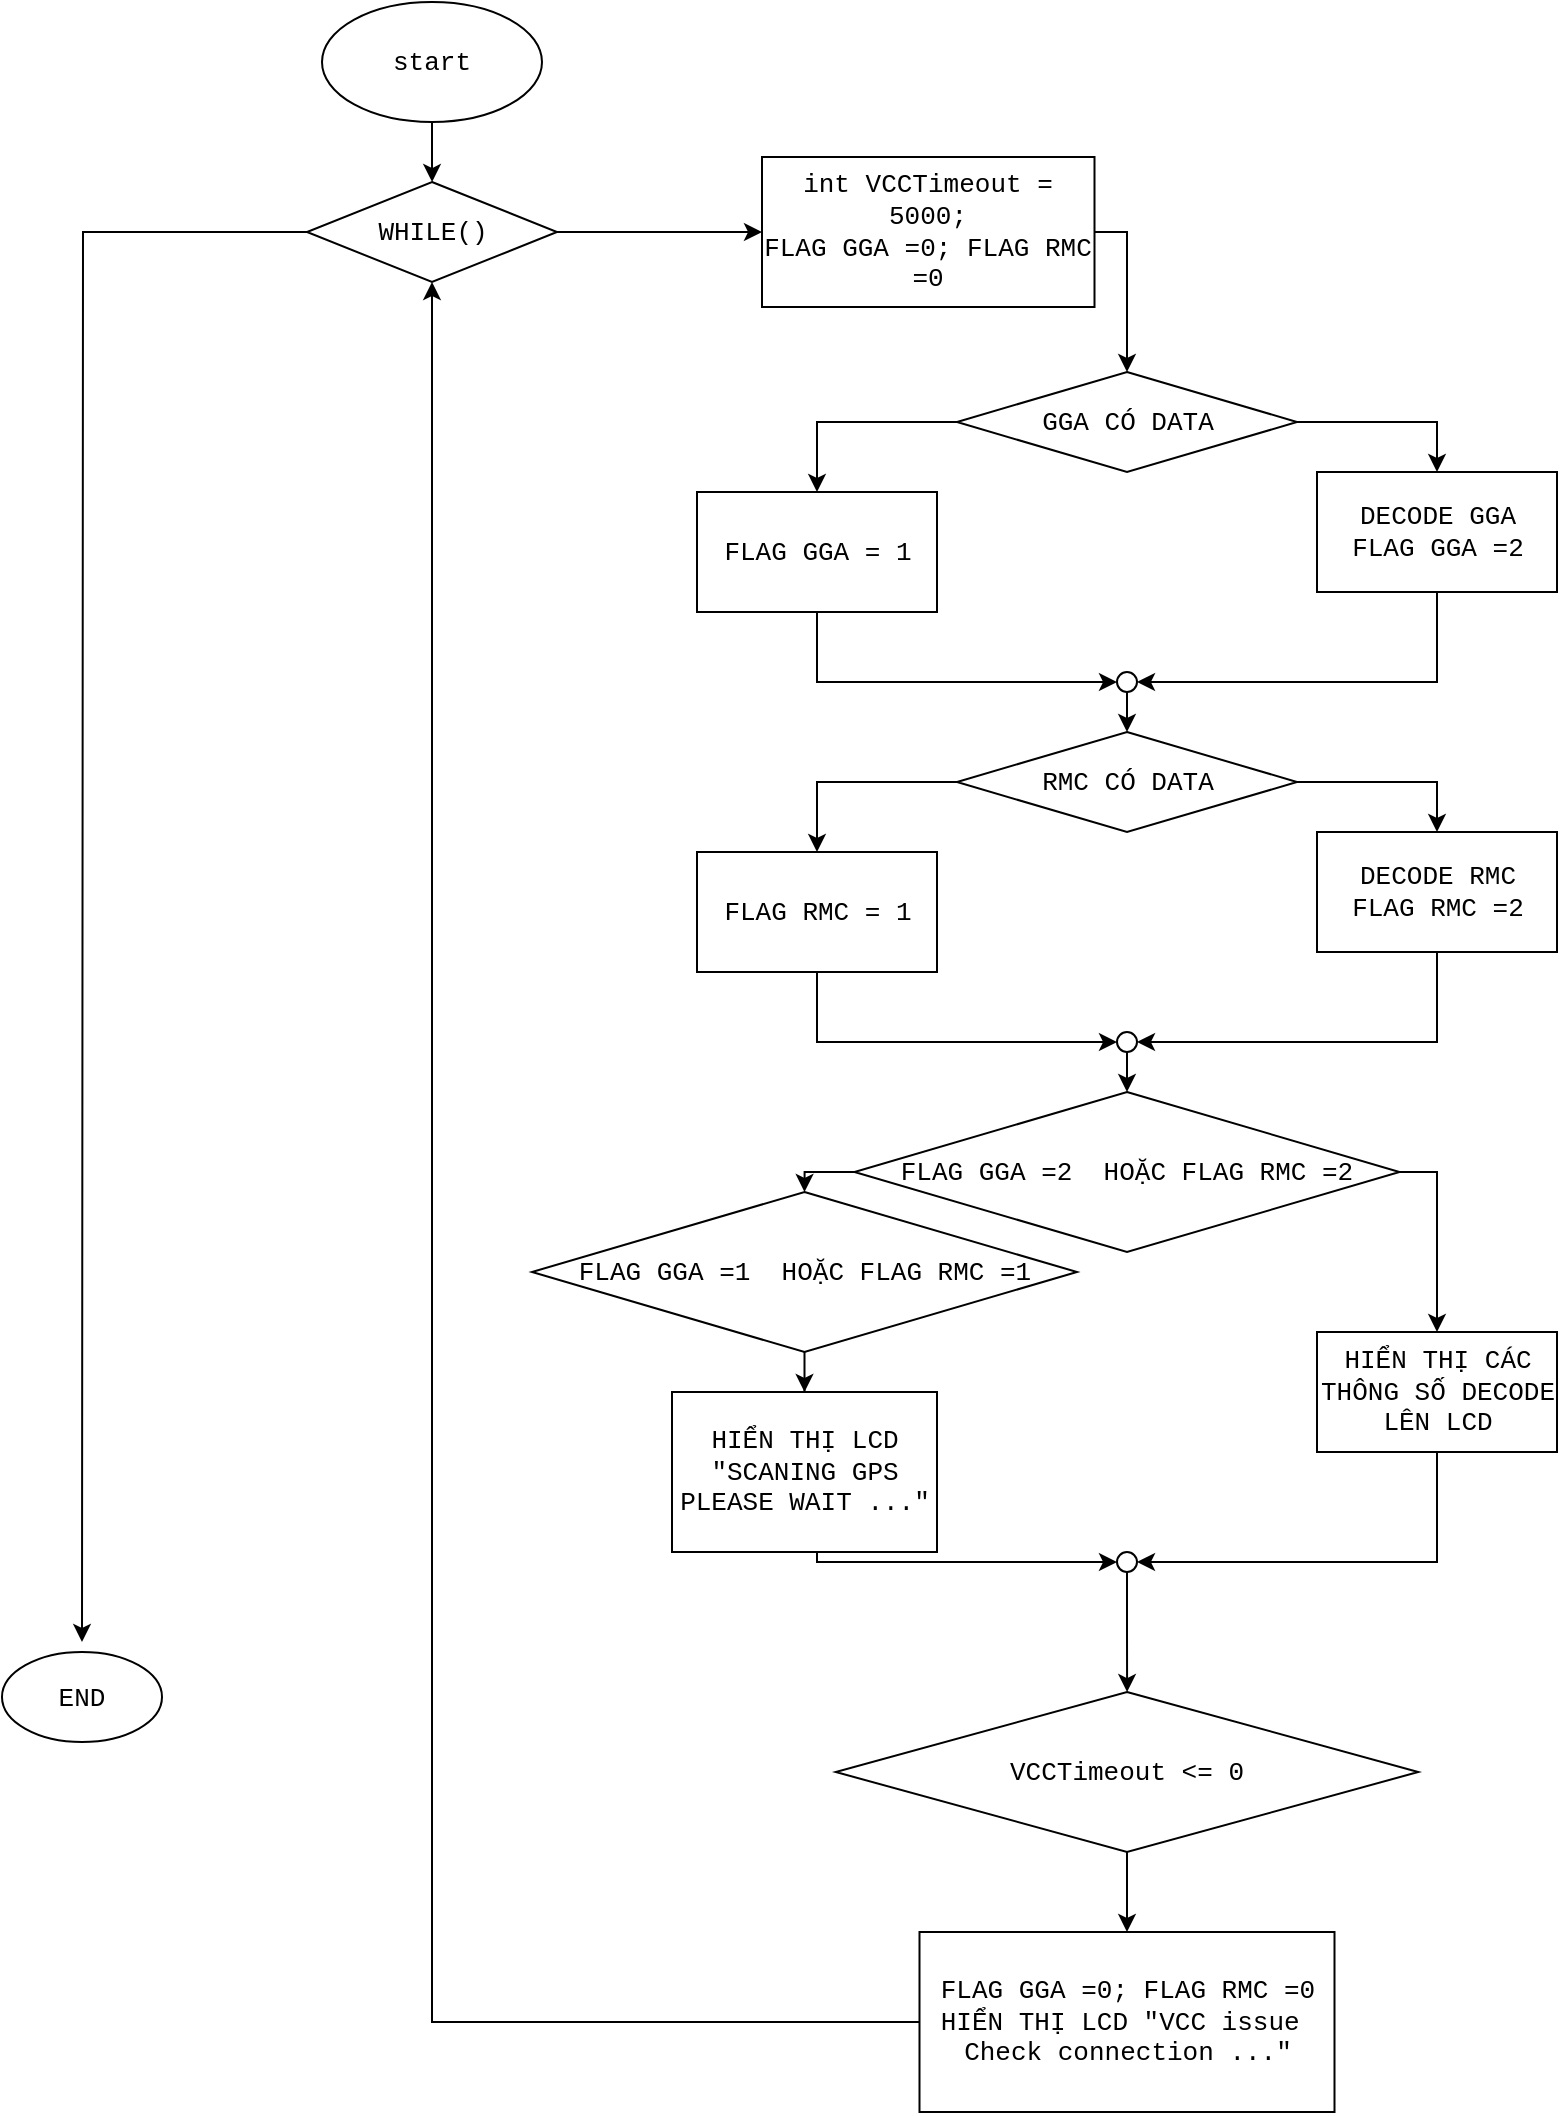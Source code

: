 <mxfile version="20.8.3" type="device"><diagram id="C5RBs43oDa-KdzZeNtuy" name="Page-1"><mxGraphModel dx="1267" dy="646" grid="1" gridSize="10" guides="1" tooltips="1" connect="1" arrows="1" fold="1" page="1" pageScale="1" pageWidth="827" pageHeight="1169" math="0" shadow="0"><root><mxCell id="WIyWlLk6GJQsqaUBKTNV-0"/><mxCell id="WIyWlLk6GJQsqaUBKTNV-1" parent="WIyWlLk6GJQsqaUBKTNV-0"/><mxCell id="vnUOl-8RWN2OnjlyXyQS-7" value="" style="edgeStyle=orthogonalEdgeStyle;rounded=0;orthogonalLoop=1;jettySize=auto;html=1;fontFamily=Courier New;fontSize=13;" edge="1" parent="WIyWlLk6GJQsqaUBKTNV-1" source="vnUOl-8RWN2OnjlyXyQS-0"><mxGeometry relative="1" as="geometry"><mxPoint x="235.053" y="125.005" as="targetPoint"/></mxGeometry></mxCell><mxCell id="vnUOl-8RWN2OnjlyXyQS-0" value="start" style="ellipse;whiteSpace=wrap;html=1;fontFamily=Courier New;fontSize=13;" vertex="1" parent="WIyWlLk6GJQsqaUBKTNV-1"><mxGeometry x="180" y="34.98" width="110" height="60" as="geometry"/></mxCell><mxCell id="vnUOl-8RWN2OnjlyXyQS-29" value="" style="edgeStyle=orthogonalEdgeStyle;rounded=0;orthogonalLoop=1;jettySize=auto;html=1;fontFamily=Courier New;fontSize=13;" edge="1" parent="WIyWlLk6GJQsqaUBKTNV-1" source="vnUOl-8RWN2OnjlyXyQS-30" target="vnUOl-8RWN2OnjlyXyQS-34"><mxGeometry relative="1" as="geometry"><Array as="points"><mxPoint x="427.5" y="245"/></Array></mxGeometry></mxCell><mxCell id="vnUOl-8RWN2OnjlyXyQS-48" style="edgeStyle=orthogonalEdgeStyle;rounded=0;orthogonalLoop=1;jettySize=auto;html=1;entryX=0.5;entryY=0;entryDx=0;entryDy=0;fontFamily=Courier New;fontSize=13;" edge="1" parent="WIyWlLk6GJQsqaUBKTNV-1" source="vnUOl-8RWN2OnjlyXyQS-30" target="vnUOl-8RWN2OnjlyXyQS-32"><mxGeometry relative="1" as="geometry"/></mxCell><mxCell id="vnUOl-8RWN2OnjlyXyQS-30" value="GGA CÓ DATA" style="rhombus;whiteSpace=wrap;html=1;fontFamily=Courier New;fontSize=13;" vertex="1" parent="WIyWlLk6GJQsqaUBKTNV-1"><mxGeometry x="497.5" y="220" width="170" height="50" as="geometry"/></mxCell><mxCell id="vnUOl-8RWN2OnjlyXyQS-52" style="edgeStyle=orthogonalEdgeStyle;rounded=0;orthogonalLoop=1;jettySize=auto;html=1;entryX=1;entryY=0.5;entryDx=0;entryDy=0;fontFamily=Courier New;fontSize=13;" edge="1" parent="WIyWlLk6GJQsqaUBKTNV-1" source="vnUOl-8RWN2OnjlyXyQS-32" target="vnUOl-8RWN2OnjlyXyQS-36"><mxGeometry relative="1" as="geometry"><Array as="points"><mxPoint x="737.5" y="375"/></Array></mxGeometry></mxCell><mxCell id="vnUOl-8RWN2OnjlyXyQS-32" value="DECODE GGA&lt;br style=&quot;font-size: 13px;&quot;&gt;FLAG GGA =2" style="whiteSpace=wrap;html=1;fontFamily=Courier New;fontSize=13;" vertex="1" parent="WIyWlLk6GJQsqaUBKTNV-1"><mxGeometry x="677.5" y="270" width="120" height="60" as="geometry"/></mxCell><mxCell id="vnUOl-8RWN2OnjlyXyQS-51" style="edgeStyle=orthogonalEdgeStyle;rounded=0;orthogonalLoop=1;jettySize=auto;html=1;entryX=0;entryY=0.5;entryDx=0;entryDy=0;fontFamily=Courier New;fontSize=13;" edge="1" parent="WIyWlLk6GJQsqaUBKTNV-1" source="vnUOl-8RWN2OnjlyXyQS-34" target="vnUOl-8RWN2OnjlyXyQS-36"><mxGeometry relative="1" as="geometry"><Array as="points"><mxPoint x="427.5" y="375"/></Array></mxGeometry></mxCell><mxCell id="vnUOl-8RWN2OnjlyXyQS-34" value="FLAG GGA = 1" style="whiteSpace=wrap;html=1;fontFamily=Courier New;fontSize=13;" vertex="1" parent="WIyWlLk6GJQsqaUBKTNV-1"><mxGeometry x="367.5" y="280" width="120" height="60" as="geometry"/></mxCell><mxCell id="vnUOl-8RWN2OnjlyXyQS-35" value="" style="edgeStyle=orthogonalEdgeStyle;rounded=0;orthogonalLoop=1;jettySize=auto;html=1;fontFamily=Courier New;fontSize=13;" edge="1" parent="WIyWlLk6GJQsqaUBKTNV-1" source="vnUOl-8RWN2OnjlyXyQS-36"><mxGeometry relative="1" as="geometry"><mxPoint x="582.447" y="400.015" as="targetPoint"/></mxGeometry></mxCell><mxCell id="vnUOl-8RWN2OnjlyXyQS-36" value="" style="ellipse;whiteSpace=wrap;html=1;aspect=fixed;fontFamily=Courier New;fontSize=13;" vertex="1" parent="WIyWlLk6GJQsqaUBKTNV-1"><mxGeometry x="577.5" y="370" width="10" height="10" as="geometry"/></mxCell><mxCell id="vnUOl-8RWN2OnjlyXyQS-93" style="edgeStyle=orthogonalEdgeStyle;rounded=0;orthogonalLoop=1;jettySize=auto;html=1;entryX=0;entryY=0.5;entryDx=0;entryDy=0;fontFamily=Courier New;fontSize=13;" edge="1" parent="WIyWlLk6GJQsqaUBKTNV-1" source="vnUOl-8RWN2OnjlyXyQS-46" target="vnUOl-8RWN2OnjlyXyQS-90"><mxGeometry relative="1" as="geometry"/></mxCell><mxCell id="vnUOl-8RWN2OnjlyXyQS-95" value="" style="edgeStyle=orthogonalEdgeStyle;rounded=0;orthogonalLoop=1;jettySize=auto;html=1;fontFamily=Courier New;fontSize=13;" edge="1" parent="WIyWlLk6GJQsqaUBKTNV-1" source="vnUOl-8RWN2OnjlyXyQS-46"><mxGeometry relative="1" as="geometry"><mxPoint x="60" y="855" as="targetPoint"/></mxGeometry></mxCell><mxCell id="vnUOl-8RWN2OnjlyXyQS-46" value="WHILE()" style="rhombus;whiteSpace=wrap;html=1;fontFamily=Courier New;fontSize=13;" vertex="1" parent="WIyWlLk6GJQsqaUBKTNV-1"><mxGeometry x="172.5" y="125" width="125" height="50" as="geometry"/></mxCell><mxCell id="vnUOl-8RWN2OnjlyXyQS-53" value="" style="edgeStyle=orthogonalEdgeStyle;rounded=0;orthogonalLoop=1;jettySize=auto;html=1;fontFamily=Courier New;fontSize=13;" edge="1" parent="WIyWlLk6GJQsqaUBKTNV-1" source="vnUOl-8RWN2OnjlyXyQS-55" target="vnUOl-8RWN2OnjlyXyQS-59"><mxGeometry relative="1" as="geometry"><Array as="points"><mxPoint x="427.5" y="425"/></Array></mxGeometry></mxCell><mxCell id="vnUOl-8RWN2OnjlyXyQS-54" style="edgeStyle=orthogonalEdgeStyle;rounded=0;orthogonalLoop=1;jettySize=auto;html=1;entryX=0.5;entryY=0;entryDx=0;entryDy=0;fontFamily=Courier New;fontSize=13;" edge="1" parent="WIyWlLk6GJQsqaUBKTNV-1" source="vnUOl-8RWN2OnjlyXyQS-55" target="vnUOl-8RWN2OnjlyXyQS-57"><mxGeometry relative="1" as="geometry"/></mxCell><mxCell id="vnUOl-8RWN2OnjlyXyQS-55" value="RMC CÓ DATA" style="rhombus;whiteSpace=wrap;html=1;fontFamily=Courier New;fontSize=13;" vertex="1" parent="WIyWlLk6GJQsqaUBKTNV-1"><mxGeometry x="497.5" y="400" width="170" height="50" as="geometry"/></mxCell><mxCell id="vnUOl-8RWN2OnjlyXyQS-56" style="edgeStyle=orthogonalEdgeStyle;rounded=0;orthogonalLoop=1;jettySize=auto;html=1;entryX=1;entryY=0.5;entryDx=0;entryDy=0;fontFamily=Courier New;fontSize=13;" edge="1" parent="WIyWlLk6GJQsqaUBKTNV-1" source="vnUOl-8RWN2OnjlyXyQS-57" target="vnUOl-8RWN2OnjlyXyQS-61"><mxGeometry relative="1" as="geometry"><Array as="points"><mxPoint x="737.5" y="555"/></Array></mxGeometry></mxCell><mxCell id="vnUOl-8RWN2OnjlyXyQS-57" value="DECODE RMC&lt;br style=&quot;font-size: 13px;&quot;&gt;FLAG RMC =2" style="whiteSpace=wrap;html=1;fontFamily=Courier New;fontSize=13;" vertex="1" parent="WIyWlLk6GJQsqaUBKTNV-1"><mxGeometry x="677.5" y="450" width="120" height="60" as="geometry"/></mxCell><mxCell id="vnUOl-8RWN2OnjlyXyQS-58" style="edgeStyle=orthogonalEdgeStyle;rounded=0;orthogonalLoop=1;jettySize=auto;html=1;entryX=0;entryY=0.5;entryDx=0;entryDy=0;fontFamily=Courier New;fontSize=13;" edge="1" parent="WIyWlLk6GJQsqaUBKTNV-1" source="vnUOl-8RWN2OnjlyXyQS-59" target="vnUOl-8RWN2OnjlyXyQS-61"><mxGeometry relative="1" as="geometry"><Array as="points"><mxPoint x="427.5" y="555"/></Array></mxGeometry></mxCell><mxCell id="vnUOl-8RWN2OnjlyXyQS-59" value="FLAG RMC = 1" style="whiteSpace=wrap;html=1;fontFamily=Courier New;fontSize=13;" vertex="1" parent="WIyWlLk6GJQsqaUBKTNV-1"><mxGeometry x="367.5" y="460" width="120" height="60" as="geometry"/></mxCell><mxCell id="vnUOl-8RWN2OnjlyXyQS-60" value="" style="edgeStyle=orthogonalEdgeStyle;rounded=0;orthogonalLoop=1;jettySize=auto;html=1;fontFamily=Courier New;fontSize=13;" edge="1" parent="WIyWlLk6GJQsqaUBKTNV-1" source="vnUOl-8RWN2OnjlyXyQS-61"><mxGeometry relative="1" as="geometry"><mxPoint x="582.5" y="580" as="targetPoint"/></mxGeometry></mxCell><mxCell id="vnUOl-8RWN2OnjlyXyQS-61" value="" style="ellipse;whiteSpace=wrap;html=1;aspect=fixed;fontFamily=Courier New;fontSize=13;" vertex="1" parent="WIyWlLk6GJQsqaUBKTNV-1"><mxGeometry x="577.5" y="550" width="10" height="10" as="geometry"/></mxCell><mxCell id="vnUOl-8RWN2OnjlyXyQS-74" style="edgeStyle=orthogonalEdgeStyle;rounded=0;orthogonalLoop=1;jettySize=auto;html=1;entryX=0.5;entryY=0;entryDx=0;entryDy=0;fontFamily=Courier New;fontSize=13;" edge="1" parent="WIyWlLk6GJQsqaUBKTNV-1" source="vnUOl-8RWN2OnjlyXyQS-72" target="vnUOl-8RWN2OnjlyXyQS-73"><mxGeometry relative="1" as="geometry"><Array as="points"><mxPoint x="737.5" y="620"/></Array></mxGeometry></mxCell><mxCell id="vnUOl-8RWN2OnjlyXyQS-104" style="edgeStyle=orthogonalEdgeStyle;rounded=0;orthogonalLoop=1;jettySize=auto;html=1;entryX=0.5;entryY=0;entryDx=0;entryDy=0;fontFamily=Courier New;fontSize=13;" edge="1" parent="WIyWlLk6GJQsqaUBKTNV-1" source="vnUOl-8RWN2OnjlyXyQS-72" target="vnUOl-8RWN2OnjlyXyQS-103"><mxGeometry relative="1" as="geometry"><Array as="points"><mxPoint x="421" y="620"/></Array></mxGeometry></mxCell><mxCell id="vnUOl-8RWN2OnjlyXyQS-72" value="FLAG GGA =2&amp;nbsp; HOẶC FLAG RMC =2" style="rhombus;whiteSpace=wrap;html=1;fontFamily=Courier New;fontSize=13;" vertex="1" parent="WIyWlLk6GJQsqaUBKTNV-1"><mxGeometry x="446.25" y="580" width="272.5" height="80" as="geometry"/></mxCell><mxCell id="vnUOl-8RWN2OnjlyXyQS-87" style="edgeStyle=orthogonalEdgeStyle;rounded=0;orthogonalLoop=1;jettySize=auto;html=1;entryX=1;entryY=0.5;entryDx=0;entryDy=0;fontFamily=Courier New;fontSize=13;" edge="1" parent="WIyWlLk6GJQsqaUBKTNV-1" source="vnUOl-8RWN2OnjlyXyQS-73" target="vnUOl-8RWN2OnjlyXyQS-86"><mxGeometry relative="1" as="geometry"><Array as="points"><mxPoint x="737.5" y="815"/></Array></mxGeometry></mxCell><mxCell id="vnUOl-8RWN2OnjlyXyQS-73" value="HIỂN THỊ CÁC THÔNG SỐ DECODE LÊN LCD" style="whiteSpace=wrap;html=1;fontFamily=Courier New;fontSize=13;" vertex="1" parent="WIyWlLk6GJQsqaUBKTNV-1"><mxGeometry x="677.5" y="700" width="120" height="60" as="geometry"/></mxCell><mxCell id="vnUOl-8RWN2OnjlyXyQS-88" style="edgeStyle=orthogonalEdgeStyle;rounded=0;orthogonalLoop=1;jettySize=auto;html=1;entryX=0;entryY=0.5;entryDx=0;entryDy=0;fontFamily=Courier New;fontSize=13;" edge="1" parent="WIyWlLk6GJQsqaUBKTNV-1" source="vnUOl-8RWN2OnjlyXyQS-79" target="vnUOl-8RWN2OnjlyXyQS-86"><mxGeometry relative="1" as="geometry"><Array as="points"><mxPoint x="427.5" y="815"/></Array></mxGeometry></mxCell><mxCell id="vnUOl-8RWN2OnjlyXyQS-79" value="HIỂN THỊ LCD &quot;SCANING GPS PLEASE WAIT ...&quot;" style="whiteSpace=wrap;html=1;fontFamily=Courier New;fontSize=13;" vertex="1" parent="WIyWlLk6GJQsqaUBKTNV-1"><mxGeometry x="355" y="730" width="132.5" height="80" as="geometry"/></mxCell><mxCell id="vnUOl-8RWN2OnjlyXyQS-97" value="" style="edgeStyle=orthogonalEdgeStyle;rounded=0;orthogonalLoop=1;jettySize=auto;html=1;fontFamily=Courier New;fontSize=13;" edge="1" parent="WIyWlLk6GJQsqaUBKTNV-1" source="vnUOl-8RWN2OnjlyXyQS-86" target="vnUOl-8RWN2OnjlyXyQS-96"><mxGeometry relative="1" as="geometry"/></mxCell><mxCell id="vnUOl-8RWN2OnjlyXyQS-86" value="" style="ellipse;whiteSpace=wrap;html=1;aspect=fixed;fontFamily=Courier New;fontSize=13;" vertex="1" parent="WIyWlLk6GJQsqaUBKTNV-1"><mxGeometry x="577.5" y="810" width="10" height="10" as="geometry"/></mxCell><mxCell id="vnUOl-8RWN2OnjlyXyQS-92" style="edgeStyle=orthogonalEdgeStyle;rounded=0;orthogonalLoop=1;jettySize=auto;html=1;entryX=0.5;entryY=0;entryDx=0;entryDy=0;fontFamily=Courier New;fontSize=13;" edge="1" parent="WIyWlLk6GJQsqaUBKTNV-1" source="vnUOl-8RWN2OnjlyXyQS-90" target="vnUOl-8RWN2OnjlyXyQS-30"><mxGeometry relative="1" as="geometry"><Array as="points"><mxPoint x="583" y="150"/></Array></mxGeometry></mxCell><mxCell id="vnUOl-8RWN2OnjlyXyQS-90" value="&lt;span style=&quot;font-size: 13px;&quot;&gt;int VCCTimeout = 5000;&lt;br&gt;&lt;/span&gt;FLAG GGA =0; FLAG RMC =0&lt;span style=&quot;font-size: 13px;&quot;&gt;&lt;br&gt;&lt;/span&gt;" style="rounded=0;whiteSpace=wrap;html=1;fontFamily=Courier New;fontSize=13;" vertex="1" parent="WIyWlLk6GJQsqaUBKTNV-1"><mxGeometry x="400" y="112.5" width="166.25" height="75" as="geometry"/></mxCell><mxCell id="vnUOl-8RWN2OnjlyXyQS-94" value="END" style="ellipse;whiteSpace=wrap;html=1;fontSize=13;fontFamily=Courier New;" vertex="1" parent="WIyWlLk6GJQsqaUBKTNV-1"><mxGeometry x="20" y="860" width="80" height="45" as="geometry"/></mxCell><mxCell id="vnUOl-8RWN2OnjlyXyQS-99" value="" style="edgeStyle=orthogonalEdgeStyle;rounded=0;orthogonalLoop=1;jettySize=auto;html=1;fontFamily=Courier New;fontSize=13;" edge="1" parent="WIyWlLk6GJQsqaUBKTNV-1" source="vnUOl-8RWN2OnjlyXyQS-96" target="vnUOl-8RWN2OnjlyXyQS-98"><mxGeometry relative="1" as="geometry"/></mxCell><mxCell id="vnUOl-8RWN2OnjlyXyQS-96" value="VCCTimeout &amp;lt;= 0" style="rhombus;whiteSpace=wrap;html=1;fontSize=13;fontFamily=Courier New;" vertex="1" parent="WIyWlLk6GJQsqaUBKTNV-1"><mxGeometry x="436.88" y="880" width="291.25" height="80" as="geometry"/></mxCell><mxCell id="vnUOl-8RWN2OnjlyXyQS-100" style="edgeStyle=orthogonalEdgeStyle;rounded=0;orthogonalLoop=1;jettySize=auto;html=1;fontFamily=Courier New;fontSize=13;entryX=0.5;entryY=1;entryDx=0;entryDy=0;" edge="1" parent="WIyWlLk6GJQsqaUBKTNV-1" source="vnUOl-8RWN2OnjlyXyQS-98" target="vnUOl-8RWN2OnjlyXyQS-46"><mxGeometry relative="1" as="geometry"><mxPoint x="270" y="570" as="targetPoint"/></mxGeometry></mxCell><mxCell id="vnUOl-8RWN2OnjlyXyQS-98" value="FLAG GGA =0; FLAG RMC =0&lt;br&gt;HIỂN THỊ LCD &quot;VCC issue&amp;nbsp;&lt;br&gt;Check connection ...&quot;" style="whiteSpace=wrap;html=1;fontSize=13;fontFamily=Courier New;" vertex="1" parent="WIyWlLk6GJQsqaUBKTNV-1"><mxGeometry x="478.75" y="1000" width="207.5" height="90" as="geometry"/></mxCell><mxCell id="vnUOl-8RWN2OnjlyXyQS-105" value="" style="edgeStyle=orthogonalEdgeStyle;rounded=0;orthogonalLoop=1;jettySize=auto;html=1;fontFamily=Courier New;fontSize=13;" edge="1" parent="WIyWlLk6GJQsqaUBKTNV-1" source="vnUOl-8RWN2OnjlyXyQS-103" target="vnUOl-8RWN2OnjlyXyQS-79"><mxGeometry relative="1" as="geometry"/></mxCell><mxCell id="vnUOl-8RWN2OnjlyXyQS-103" value="FLAG GGA =1&amp;nbsp; HOẶC FLAG RMC =1" style="rhombus;whiteSpace=wrap;html=1;fontFamily=Courier New;fontSize=13;" vertex="1" parent="WIyWlLk6GJQsqaUBKTNV-1"><mxGeometry x="285" y="630" width="272.5" height="80" as="geometry"/></mxCell></root></mxGraphModel></diagram></mxfile>